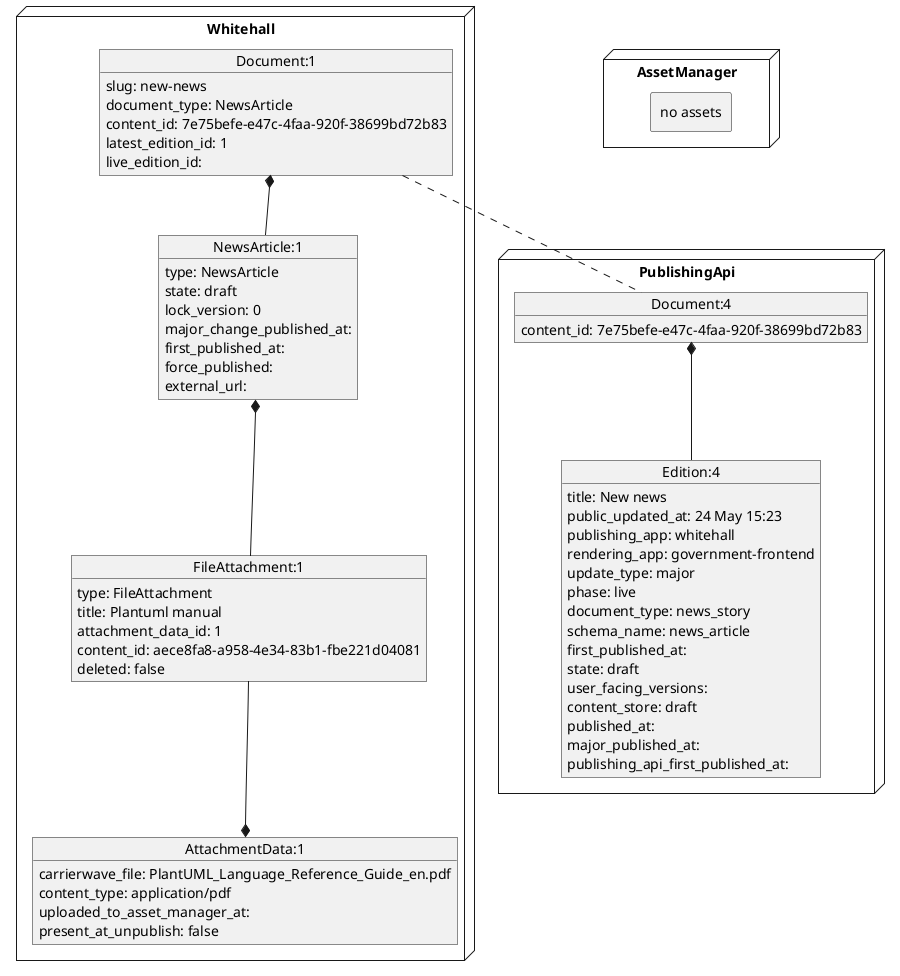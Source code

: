 @startuml
node Whitehall {
object "Document:1" as Document_1 {
  slug: new-news
  document_type: NewsArticle
  content_id: 7e75befe-e47c-4faa-920f-38699bd72b83
  latest_edition_id: 1
  live_edition_id:
}
together {
object "NewsArticle:1" as NewsArticle_1 {
  type: NewsArticle
  state: draft
  lock_version: 0
  major_change_published_at:
  first_published_at:
  force_published:
  external_url:
}
Document_1 *-- NewsArticle_1
object "FileAttachment:1" as FileAttachment_1 {
  type: FileAttachment
  title: Plantuml manual
  attachment_data_id: 1
  content_id: aece8fa8-a958-4e34-83b1-fbe221d04081
  deleted: false
}
NewsArticle_1 *-- FileAttachment_1
}
object "AttachmentData:1" as AttachmentData_1 {
  carrierwave_file: PlantUML_Language_Reference_Guide_en.pdf
  content_type: application/pdf
  uploaded_to_asset_manager_at:
  present_at_unpublish: false
}
AttachmentData_1 *-u- FileAttachment_1
}
node PublishingApi {
object "Document:4" as pubapi_Document_4 {
  content_id: 7e75befe-e47c-4faa-920f-38699bd72b83
}
object "Edition:4" as pubapi_Edition_4 {
  title: New news
  public_updated_at: 24 May 15:23
  publishing_app: whitehall
  rendering_app: government-frontend
  update_type: major
  phase: live
  document_type: news_story
  schema_name: news_article
  first_published_at:
  state: draft
  user_facing_versions:
  content_store: draft
  published_at:
  major_published_at:
  publishing_api_first_published_at:
}
pubapi_Document_4 *-- pubapi_Edition_4
}
node AssetManager {
rectangle "no assets" {
}
}
Document_1 .. pubapi_Document_4

@enduml